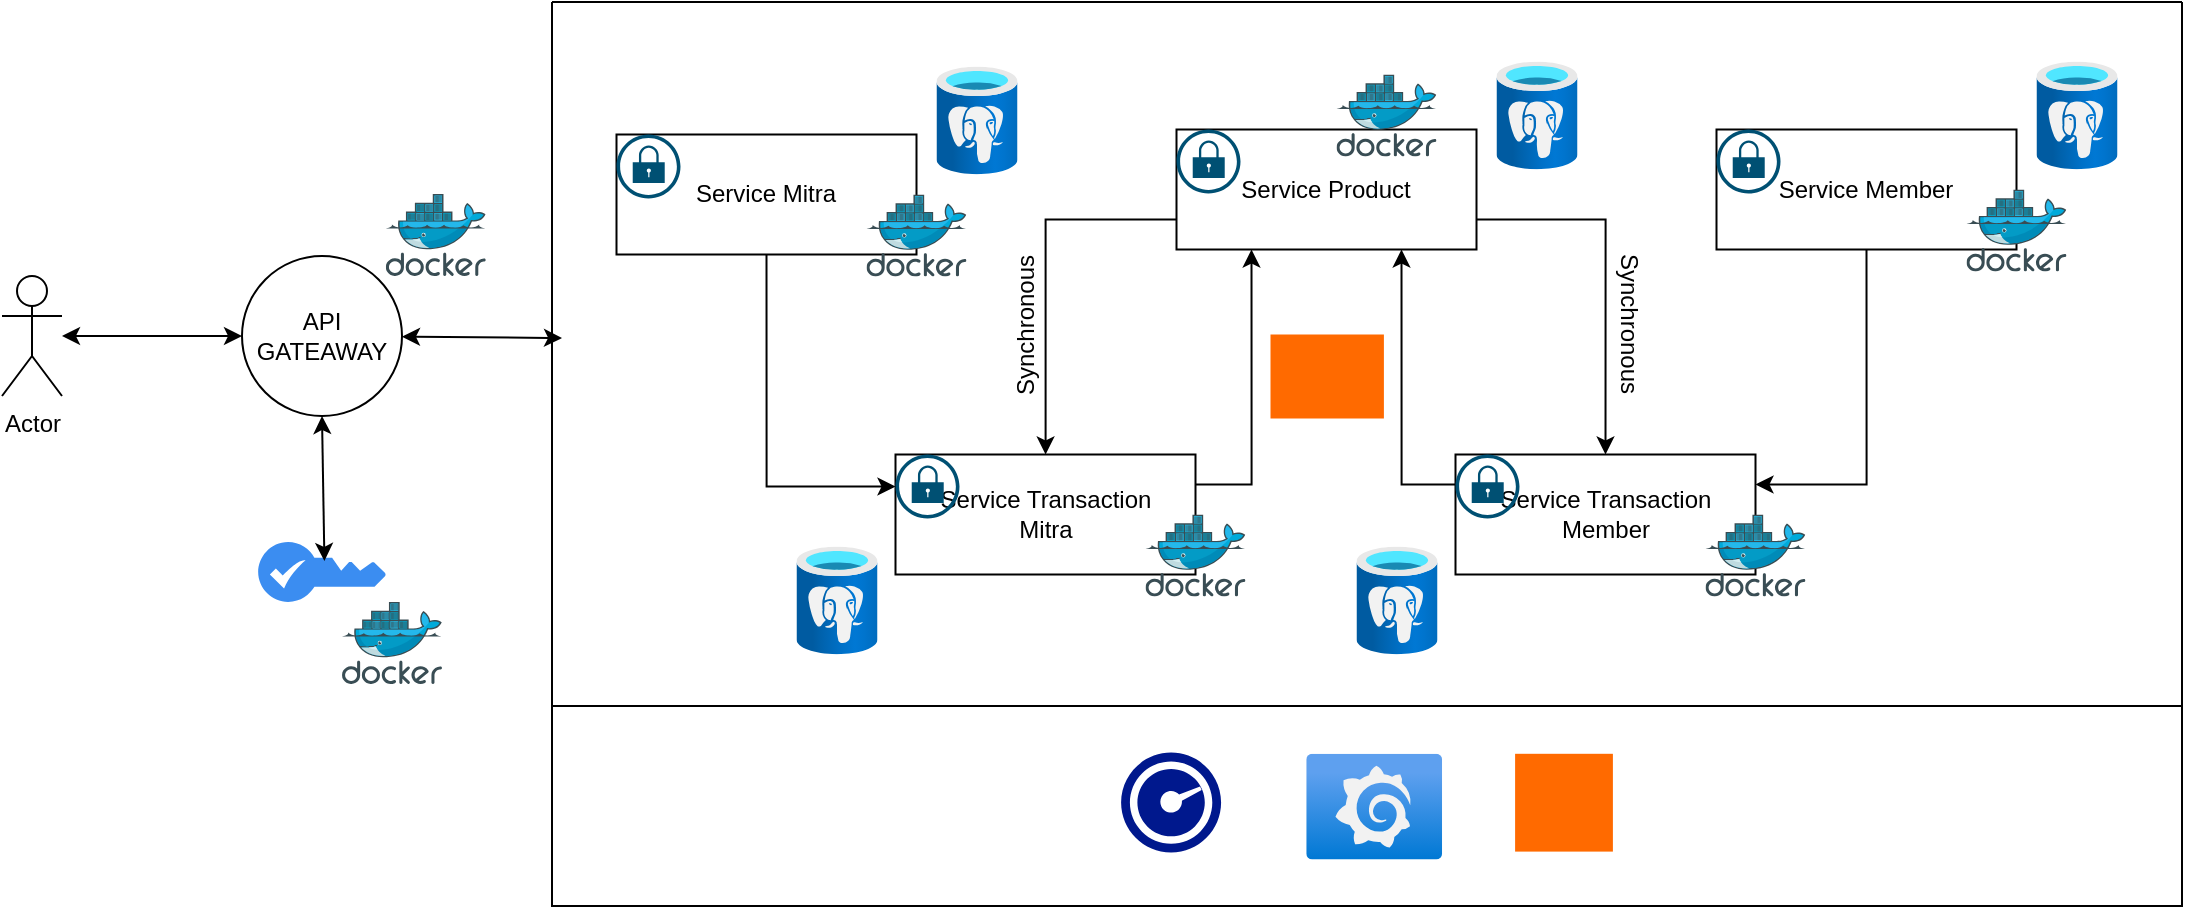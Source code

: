 <mxfile version="26.1.1">
  <diagram name="Page-1" id="LPOWcZZ8S_0rPXLDJ1uy">
    <mxGraphModel dx="1367" dy="566" grid="1" gridSize="10" guides="1" tooltips="1" connect="1" arrows="1" fold="1" page="1" pageScale="1" pageWidth="850" pageHeight="1100" math="0" shadow="0">
      <root>
        <mxCell id="0" />
        <mxCell id="1" parent="0" />
        <mxCell id="VyeaLTXF4dzLQbILJjxC-58" value="" style="swimlane;startSize=0;" vertex="1" parent="1">
          <mxGeometry x="275" y="128" width="815" height="352" as="geometry" />
        </mxCell>
        <mxCell id="VyeaLTXF4dzLQbILJjxC-6" value="Service Mitra" style="rounded=0;whiteSpace=wrap;html=1;" vertex="1" parent="VyeaLTXF4dzLQbILJjxC-58">
          <mxGeometry x="32.25" y="66.25" width="150" height="60" as="geometry" />
        </mxCell>
        <mxCell id="VyeaLTXF4dzLQbILJjxC-7" value="" style="image;aspect=fixed;html=1;points=[];align=center;fontSize=12;image=img/lib/azure2/databases/Azure_Database_PostgreSQL_Server.svg;" vertex="1" parent="VyeaLTXF4dzLQbILJjxC-58">
          <mxGeometry x="192.25" y="32.25" width="40.5" height="54" as="geometry" />
        </mxCell>
        <mxCell id="VyeaLTXF4dzLQbILJjxC-8" value="" style="image;sketch=0;aspect=fixed;html=1;points=[];align=center;fontSize=12;image=img/lib/mscae/Docker.svg;" vertex="1" parent="VyeaLTXF4dzLQbILJjxC-58">
          <mxGeometry x="157.25" y="96.25" width="50" height="41" as="geometry" />
        </mxCell>
        <mxCell id="VyeaLTXF4dzLQbILJjxC-10" value="" style="sketch=0;points=[[0.5,0,0],[1,0.5,0],[0.5,1,0],[0,0.5,0],[0.145,0.145,0],[0.856,0.145,0],[0.855,0.856,0],[0.145,0.855,0]];verticalLabelPosition=bottom;html=1;verticalAlign=top;aspect=fixed;align=center;pointerEvents=1;shape=mxgraph.cisco19.lock;fillColor=#005073;strokeColor=none;" vertex="1" parent="VyeaLTXF4dzLQbILJjxC-58">
          <mxGeometry x="32.25" y="66.25" width="32" height="32" as="geometry" />
        </mxCell>
        <mxCell id="VyeaLTXF4dzLQbILJjxC-32" style="edgeStyle=orthogonalEdgeStyle;rounded=0;orthogonalLoop=1;jettySize=auto;html=1;exitX=0.5;exitY=1;exitDx=0;exitDy=0;entryX=1;entryY=0.25;entryDx=0;entryDy=0;" edge="1" parent="VyeaLTXF4dzLQbILJjxC-58" source="VyeaLTXF4dzLQbILJjxC-11" target="VyeaLTXF4dzLQbILJjxC-27">
          <mxGeometry relative="1" as="geometry" />
        </mxCell>
        <mxCell id="VyeaLTXF4dzLQbILJjxC-11" value="Service Member" style="rounded=0;whiteSpace=wrap;html=1;" vertex="1" parent="VyeaLTXF4dzLQbILJjxC-58">
          <mxGeometry x="582.25" y="63.75" width="150" height="60" as="geometry" />
        </mxCell>
        <mxCell id="VyeaLTXF4dzLQbILJjxC-12" value="" style="image;aspect=fixed;html=1;points=[];align=center;fontSize=12;image=img/lib/azure2/databases/Azure_Database_PostgreSQL_Server.svg;" vertex="1" parent="VyeaLTXF4dzLQbILJjxC-58">
          <mxGeometry x="742.25" y="29.75" width="40.5" height="54" as="geometry" />
        </mxCell>
        <mxCell id="VyeaLTXF4dzLQbILJjxC-13" value="" style="image;sketch=0;aspect=fixed;html=1;points=[];align=center;fontSize=12;image=img/lib/mscae/Docker.svg;" vertex="1" parent="VyeaLTXF4dzLQbILJjxC-58">
          <mxGeometry x="707.25" y="93.75" width="50" height="41" as="geometry" />
        </mxCell>
        <mxCell id="VyeaLTXF4dzLQbILJjxC-14" value="" style="sketch=0;points=[[0.5,0,0],[1,0.5,0],[0.5,1,0],[0,0.5,0],[0.145,0.145,0],[0.856,0.145,0],[0.855,0.856,0],[0.145,0.855,0]];verticalLabelPosition=bottom;html=1;verticalAlign=top;aspect=fixed;align=center;pointerEvents=1;shape=mxgraph.cisco19.lock;fillColor=#005073;strokeColor=none;" vertex="1" parent="VyeaLTXF4dzLQbILJjxC-58">
          <mxGeometry x="582.25" y="63.75" width="32" height="32" as="geometry" />
        </mxCell>
        <mxCell id="VyeaLTXF4dzLQbILJjxC-35" style="edgeStyle=orthogonalEdgeStyle;rounded=0;orthogonalLoop=1;jettySize=auto;html=1;exitX=0;exitY=0.75;exitDx=0;exitDy=0;" edge="1" parent="VyeaLTXF4dzLQbILJjxC-58" source="VyeaLTXF4dzLQbILJjxC-15" target="VyeaLTXF4dzLQbILJjxC-19">
          <mxGeometry relative="1" as="geometry" />
        </mxCell>
        <mxCell id="VyeaLTXF4dzLQbILJjxC-41" style="edgeStyle=orthogonalEdgeStyle;rounded=0;orthogonalLoop=1;jettySize=auto;html=1;exitX=1;exitY=0.75;exitDx=0;exitDy=0;entryX=0.5;entryY=0;entryDx=0;entryDy=0;" edge="1" parent="VyeaLTXF4dzLQbILJjxC-58" source="VyeaLTXF4dzLQbILJjxC-15" target="VyeaLTXF4dzLQbILJjxC-27">
          <mxGeometry relative="1" as="geometry" />
        </mxCell>
        <mxCell id="VyeaLTXF4dzLQbILJjxC-15" value="Service Product" style="rounded=0;whiteSpace=wrap;html=1;" vertex="1" parent="VyeaLTXF4dzLQbILJjxC-58">
          <mxGeometry x="312.25" y="63.75" width="150" height="60" as="geometry" />
        </mxCell>
        <mxCell id="VyeaLTXF4dzLQbILJjxC-16" value="" style="image;aspect=fixed;html=1;points=[];align=center;fontSize=12;image=img/lib/azure2/databases/Azure_Database_PostgreSQL_Server.svg;" vertex="1" parent="VyeaLTXF4dzLQbILJjxC-58">
          <mxGeometry x="472.25" y="29.75" width="40.5" height="54" as="geometry" />
        </mxCell>
        <mxCell id="VyeaLTXF4dzLQbILJjxC-17" value="" style="image;sketch=0;aspect=fixed;html=1;points=[];align=center;fontSize=12;image=img/lib/mscae/Docker.svg;" vertex="1" parent="VyeaLTXF4dzLQbILJjxC-58">
          <mxGeometry x="392.25" y="36.25" width="50" height="41" as="geometry" />
        </mxCell>
        <mxCell id="VyeaLTXF4dzLQbILJjxC-18" value="" style="sketch=0;points=[[0.5,0,0],[1,0.5,0],[0.5,1,0],[0,0.5,0],[0.145,0.145,0],[0.856,0.145,0],[0.855,0.856,0],[0.145,0.855,0]];verticalLabelPosition=bottom;html=1;verticalAlign=top;aspect=fixed;align=center;pointerEvents=1;shape=mxgraph.cisco19.lock;fillColor=#005073;strokeColor=none;" vertex="1" parent="VyeaLTXF4dzLQbILJjxC-58">
          <mxGeometry x="312.25" y="63.75" width="32" height="32" as="geometry" />
        </mxCell>
        <mxCell id="VyeaLTXF4dzLQbILJjxC-36" style="edgeStyle=orthogonalEdgeStyle;rounded=0;orthogonalLoop=1;jettySize=auto;html=1;exitX=1;exitY=0.25;exitDx=0;exitDy=0;entryX=0.25;entryY=1;entryDx=0;entryDy=0;" edge="1" parent="VyeaLTXF4dzLQbILJjxC-58" source="VyeaLTXF4dzLQbILJjxC-19" target="VyeaLTXF4dzLQbILJjxC-15">
          <mxGeometry relative="1" as="geometry" />
        </mxCell>
        <mxCell id="VyeaLTXF4dzLQbILJjxC-19" value="Service Transaction &lt;br&gt;Mitra" style="rounded=0;whiteSpace=wrap;html=1;" vertex="1" parent="VyeaLTXF4dzLQbILJjxC-58">
          <mxGeometry x="171.75" y="226.25" width="150" height="60" as="geometry" />
        </mxCell>
        <mxCell id="VyeaLTXF4dzLQbILJjxC-20" value="" style="image;aspect=fixed;html=1;points=[];align=center;fontSize=12;image=img/lib/azure2/databases/Azure_Database_PostgreSQL_Server.svg;" vertex="1" parent="VyeaLTXF4dzLQbILJjxC-58">
          <mxGeometry x="122.25" y="272.25" width="40.5" height="54" as="geometry" />
        </mxCell>
        <mxCell id="VyeaLTXF4dzLQbILJjxC-21" value="" style="image;sketch=0;aspect=fixed;html=1;points=[];align=center;fontSize=12;image=img/lib/mscae/Docker.svg;" vertex="1" parent="VyeaLTXF4dzLQbILJjxC-58">
          <mxGeometry x="296.75" y="256.25" width="50" height="41" as="geometry" />
        </mxCell>
        <mxCell id="VyeaLTXF4dzLQbILJjxC-22" value="" style="sketch=0;points=[[0.5,0,0],[1,0.5,0],[0.5,1,0],[0,0.5,0],[0.145,0.145,0],[0.856,0.145,0],[0.855,0.856,0],[0.145,0.855,0]];verticalLabelPosition=bottom;html=1;verticalAlign=top;aspect=fixed;align=center;pointerEvents=1;shape=mxgraph.cisco19.lock;fillColor=#005073;strokeColor=none;" vertex="1" parent="VyeaLTXF4dzLQbILJjxC-58">
          <mxGeometry x="171.75" y="226.25" width="32" height="32" as="geometry" />
        </mxCell>
        <mxCell id="VyeaLTXF4dzLQbILJjxC-26" style="edgeStyle=orthogonalEdgeStyle;rounded=0;orthogonalLoop=1;jettySize=auto;html=1;exitX=0.5;exitY=1;exitDx=0;exitDy=0;entryX=0;entryY=0.5;entryDx=0;entryDy=0;entryPerimeter=0;" edge="1" parent="VyeaLTXF4dzLQbILJjxC-58" source="VyeaLTXF4dzLQbILJjxC-6" target="VyeaLTXF4dzLQbILJjxC-22">
          <mxGeometry relative="1" as="geometry" />
        </mxCell>
        <mxCell id="VyeaLTXF4dzLQbILJjxC-27" value="Service Transaction &lt;br&gt;Member" style="rounded=0;whiteSpace=wrap;html=1;" vertex="1" parent="VyeaLTXF4dzLQbILJjxC-58">
          <mxGeometry x="451.75" y="226.25" width="150" height="60" as="geometry" />
        </mxCell>
        <mxCell id="VyeaLTXF4dzLQbILJjxC-28" value="" style="image;aspect=fixed;html=1;points=[];align=center;fontSize=12;image=img/lib/azure2/databases/Azure_Database_PostgreSQL_Server.svg;" vertex="1" parent="VyeaLTXF4dzLQbILJjxC-58">
          <mxGeometry x="402.25" y="272.25" width="40.5" height="54" as="geometry" />
        </mxCell>
        <mxCell id="VyeaLTXF4dzLQbILJjxC-29" value="" style="image;sketch=0;aspect=fixed;html=1;points=[];align=center;fontSize=12;image=img/lib/mscae/Docker.svg;" vertex="1" parent="VyeaLTXF4dzLQbILJjxC-58">
          <mxGeometry x="576.75" y="256.25" width="50" height="41" as="geometry" />
        </mxCell>
        <mxCell id="VyeaLTXF4dzLQbILJjxC-38" style="edgeStyle=orthogonalEdgeStyle;rounded=0;orthogonalLoop=1;jettySize=auto;html=1;exitX=0;exitY=0.25;exitDx=0;exitDy=0;entryX=0.75;entryY=1;entryDx=0;entryDy=0;" edge="1" parent="VyeaLTXF4dzLQbILJjxC-58" source="VyeaLTXF4dzLQbILJjxC-27" target="VyeaLTXF4dzLQbILJjxC-15">
          <mxGeometry relative="1" as="geometry" />
        </mxCell>
        <mxCell id="VyeaLTXF4dzLQbILJjxC-30" value="" style="sketch=0;points=[[0.5,0,0],[1,0.5,0],[0.5,1,0],[0,0.5,0],[0.145,0.145,0],[0.856,0.145,0],[0.855,0.856,0],[0.145,0.855,0]];verticalLabelPosition=bottom;html=1;verticalAlign=top;aspect=fixed;align=center;pointerEvents=1;shape=mxgraph.cisco19.lock;fillColor=#005073;strokeColor=none;" vertex="1" parent="VyeaLTXF4dzLQbILJjxC-58">
          <mxGeometry x="451.75" y="226.25" width="32" height="32" as="geometry" />
        </mxCell>
        <mxCell id="VyeaLTXF4dzLQbILJjxC-39" value="Synchronous" style="text;html=1;align=center;verticalAlign=middle;whiteSpace=wrap;rounded=0;rotation=-90;" vertex="1" parent="VyeaLTXF4dzLQbILJjxC-58">
          <mxGeometry x="207.25" y="146.25" width="60" height="30" as="geometry" />
        </mxCell>
        <mxCell id="VyeaLTXF4dzLQbILJjxC-40" value="Synchronous" style="text;html=1;align=center;verticalAlign=middle;whiteSpace=wrap;rounded=0;rotation=90;" vertex="1" parent="VyeaLTXF4dzLQbILJjxC-58">
          <mxGeometry x="508.25" y="146.25" width="60" height="30" as="geometry" />
        </mxCell>
        <mxCell id="VyeaLTXF4dzLQbILJjxC-42" value="" style="points=[];aspect=fixed;html=1;align=center;shadow=0;dashed=0;fillColor=#FF6A00;strokeColor=none;shape=mxgraph.alibaba_cloud.kafka;" vertex="1" parent="VyeaLTXF4dzLQbILJjxC-58">
          <mxGeometry x="359.25" y="166.25" width="56.7" height="42" as="geometry" />
        </mxCell>
        <mxCell id="VyeaLTXF4dzLQbILJjxC-3" value="Actor" style="shape=umlActor;verticalLabelPosition=bottom;verticalAlign=top;html=1;outlineConnect=0;" vertex="1" parent="1">
          <mxGeometry y="265" width="30" height="60" as="geometry" />
        </mxCell>
        <mxCell id="VyeaLTXF4dzLQbILJjxC-5" value="API GATEAWAY" style="ellipse;whiteSpace=wrap;html=1;aspect=fixed;" vertex="1" parent="1">
          <mxGeometry x="120" y="255" width="80" height="80" as="geometry" />
        </mxCell>
        <mxCell id="VyeaLTXF4dzLQbILJjxC-45" value="" style="endArrow=classic;startArrow=classic;html=1;rounded=0;" edge="1" parent="1" source="VyeaLTXF4dzLQbILJjxC-5">
          <mxGeometry width="50" height="50" relative="1" as="geometry">
            <mxPoint x="240" y="350" as="sourcePoint" />
            <mxPoint x="280" y="296" as="targetPoint" />
          </mxGeometry>
        </mxCell>
        <mxCell id="VyeaLTXF4dzLQbILJjxC-46" value="" style="endArrow=classic;startArrow=classic;html=1;rounded=0;entryX=0;entryY=0.5;entryDx=0;entryDy=0;" edge="1" parent="1" source="VyeaLTXF4dzLQbILJjxC-3" target="VyeaLTXF4dzLQbILJjxC-5">
          <mxGeometry width="50" height="50" relative="1" as="geometry">
            <mxPoint x="60" y="380" as="sourcePoint" />
            <mxPoint x="110" y="330" as="targetPoint" />
          </mxGeometry>
        </mxCell>
        <mxCell id="VyeaLTXF4dzLQbILJjxC-48" value="" style="sketch=0;html=1;aspect=fixed;strokeColor=none;shadow=0;fillColor=#3B8DF1;verticalAlign=top;labelPosition=center;verticalLabelPosition=bottom;shape=mxgraph.gcp2.key" vertex="1" parent="1">
          <mxGeometry x="128.08" y="398" width="63.83" height="30" as="geometry" />
        </mxCell>
        <mxCell id="VyeaLTXF4dzLQbILJjxC-50" value="" style="endArrow=classic;startArrow=classic;html=1;rounded=0;entryX=0.5;entryY=1;entryDx=0;entryDy=0;exitX=0.519;exitY=0.316;exitDx=0;exitDy=0;exitPerimeter=0;" edge="1" parent="1" source="VyeaLTXF4dzLQbILJjxC-48" target="VyeaLTXF4dzLQbILJjxC-5">
          <mxGeometry width="50" height="50" relative="1" as="geometry">
            <mxPoint x="70" y="410" as="sourcePoint" />
            <mxPoint x="120" y="360" as="targetPoint" />
          </mxGeometry>
        </mxCell>
        <mxCell id="VyeaLTXF4dzLQbILJjxC-51" value="" style="image;sketch=0;aspect=fixed;html=1;points=[];align=center;fontSize=12;image=img/lib/mscae/Docker.svg;" vertex="1" parent="1">
          <mxGeometry x="191.91" y="224" width="50" height="41" as="geometry" />
        </mxCell>
        <mxCell id="VyeaLTXF4dzLQbILJjxC-52" value="" style="image;sketch=0;aspect=fixed;html=1;points=[];align=center;fontSize=12;image=img/lib/mscae/Docker.svg;" vertex="1" parent="1">
          <mxGeometry x="170" y="428" width="50" height="41" as="geometry" />
        </mxCell>
        <mxCell id="VyeaLTXF4dzLQbILJjxC-53" value="" style="swimlane;startSize=0;" vertex="1" parent="1">
          <mxGeometry x="275" y="480" width="815" height="100" as="geometry" />
        </mxCell>
        <mxCell id="VyeaLTXF4dzLQbILJjxC-55" value="" style="image;aspect=fixed;html=1;points=[];align=center;fontSize=12;image=img/lib/azure2/other/Grafana.svg;" vertex="1" parent="VyeaLTXF4dzLQbILJjxC-53">
          <mxGeometry x="377.1" y="23.9" width="68" height="52.8" as="geometry" />
        </mxCell>
        <mxCell id="VyeaLTXF4dzLQbILJjxC-56" value="" style="points=[];aspect=fixed;html=1;align=center;shadow=0;dashed=0;fillColor=#FF6A00;strokeColor=none;shape=mxgraph.alibaba_cloud.prometheus;" vertex="1" parent="VyeaLTXF4dzLQbILJjxC-53">
          <mxGeometry x="481.55" y="23.9" width="48.9" height="48.9" as="geometry" />
        </mxCell>
        <mxCell id="VyeaLTXF4dzLQbILJjxC-62" value="" style="sketch=0;aspect=fixed;pointerEvents=1;shadow=0;dashed=0;html=1;strokeColor=none;labelPosition=center;verticalLabelPosition=bottom;verticalAlign=top;align=center;fillColor=#00188D;shape=mxgraph.mscae.enterprise.performance" vertex="1" parent="VyeaLTXF4dzLQbILJjxC-53">
          <mxGeometry x="284.55" y="23.3" width="50" height="50" as="geometry" />
        </mxCell>
      </root>
    </mxGraphModel>
  </diagram>
</mxfile>
